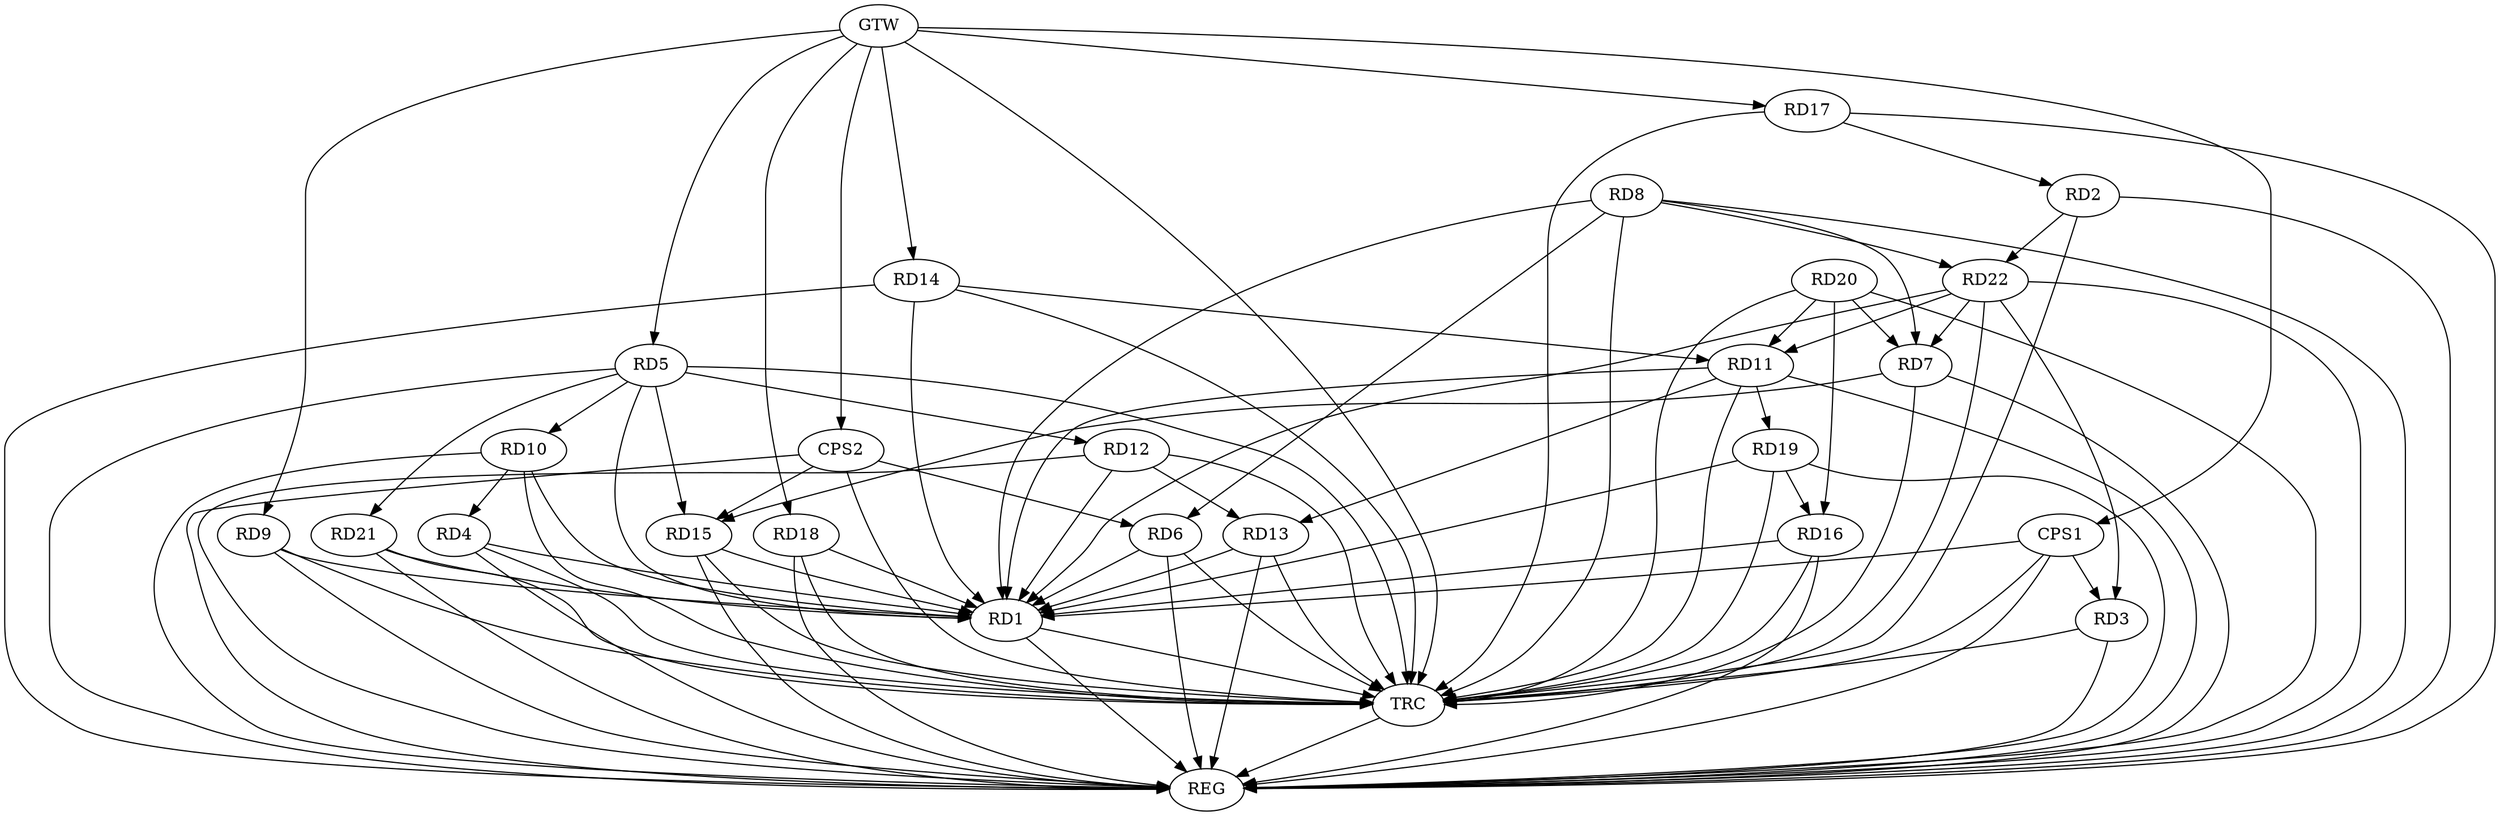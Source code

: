 strict digraph G {
  RD1 [ label="RD1" ];
  RD2 [ label="RD2" ];
  RD3 [ label="RD3" ];
  RD4 [ label="RD4" ];
  RD5 [ label="RD5" ];
  RD6 [ label="RD6" ];
  RD7 [ label="RD7" ];
  RD8 [ label="RD8" ];
  RD9 [ label="RD9" ];
  RD10 [ label="RD10" ];
  RD11 [ label="RD11" ];
  RD12 [ label="RD12" ];
  RD13 [ label="RD13" ];
  RD14 [ label="RD14" ];
  RD15 [ label="RD15" ];
  RD16 [ label="RD16" ];
  RD17 [ label="RD17" ];
  RD18 [ label="RD18" ];
  RD19 [ label="RD19" ];
  RD20 [ label="RD20" ];
  RD21 [ label="RD21" ];
  RD22 [ label="RD22" ];
  CPS1 [ label="CPS1" ];
  CPS2 [ label="CPS2" ];
  GTW [ label="GTW" ];
  REG [ label="REG" ];
  TRC [ label="TRC" ];
  RD5 -> RD1;
  RD8 -> RD1;
  RD9 -> RD1;
  RD14 -> RD1;
  RD17 -> RD2;
  RD2 -> RD22;
  RD22 -> RD3;
  RD10 -> RD4;
  RD5 -> RD10;
  RD5 -> RD12;
  RD5 -> RD15;
  RD5 -> RD21;
  RD8 -> RD6;
  RD8 -> RD7;
  RD7 -> RD15;
  RD20 -> RD7;
  RD22 -> RD7;
  RD8 -> RD22;
  RD11 -> RD13;
  RD14 -> RD11;
  RD11 -> RD19;
  RD20 -> RD11;
  RD22 -> RD11;
  RD12 -> RD13;
  RD19 -> RD16;
  RD20 -> RD16;
  CPS1 -> RD1;
  CPS1 -> RD3;
  CPS2 -> RD6;
  CPS2 -> RD15;
  GTW -> RD5;
  GTW -> RD9;
  GTW -> RD14;
  GTW -> RD17;
  GTW -> RD18;
  GTW -> CPS1;
  GTW -> CPS2;
  RD1 -> REG;
  RD2 -> REG;
  RD3 -> REG;
  RD4 -> REG;
  RD5 -> REG;
  RD6 -> REG;
  RD7 -> REG;
  RD8 -> REG;
  RD9 -> REG;
  RD10 -> REG;
  RD11 -> REG;
  RD12 -> REG;
  RD13 -> REG;
  RD14 -> REG;
  RD15 -> REG;
  RD16 -> REG;
  RD17 -> REG;
  RD18 -> REG;
  RD19 -> REG;
  RD20 -> REG;
  RD21 -> REG;
  RD22 -> REG;
  CPS1 -> REG;
  CPS2 -> REG;
  RD1 -> TRC;
  RD2 -> TRC;
  RD3 -> TRC;
  RD4 -> TRC;
  RD5 -> TRC;
  RD6 -> TRC;
  RD7 -> TRC;
  RD8 -> TRC;
  RD9 -> TRC;
  RD10 -> TRC;
  RD11 -> TRC;
  RD12 -> TRC;
  RD13 -> TRC;
  RD14 -> TRC;
  RD15 -> TRC;
  RD16 -> TRC;
  RD17 -> TRC;
  RD18 -> TRC;
  RD19 -> TRC;
  RD20 -> TRC;
  RD21 -> TRC;
  RD22 -> TRC;
  CPS1 -> TRC;
  CPS2 -> TRC;
  GTW -> TRC;
  TRC -> REG;
  RD4 -> RD1;
  RD12 -> RD1;
  RD21 -> RD1;
  RD6 -> RD1;
  RD18 -> RD1;
  RD10 -> RD1;
  RD15 -> RD1;
  RD13 -> RD1;
  RD11 -> RD1;
  RD22 -> RD1;
  RD16 -> RD1;
  RD19 -> RD1;
}
